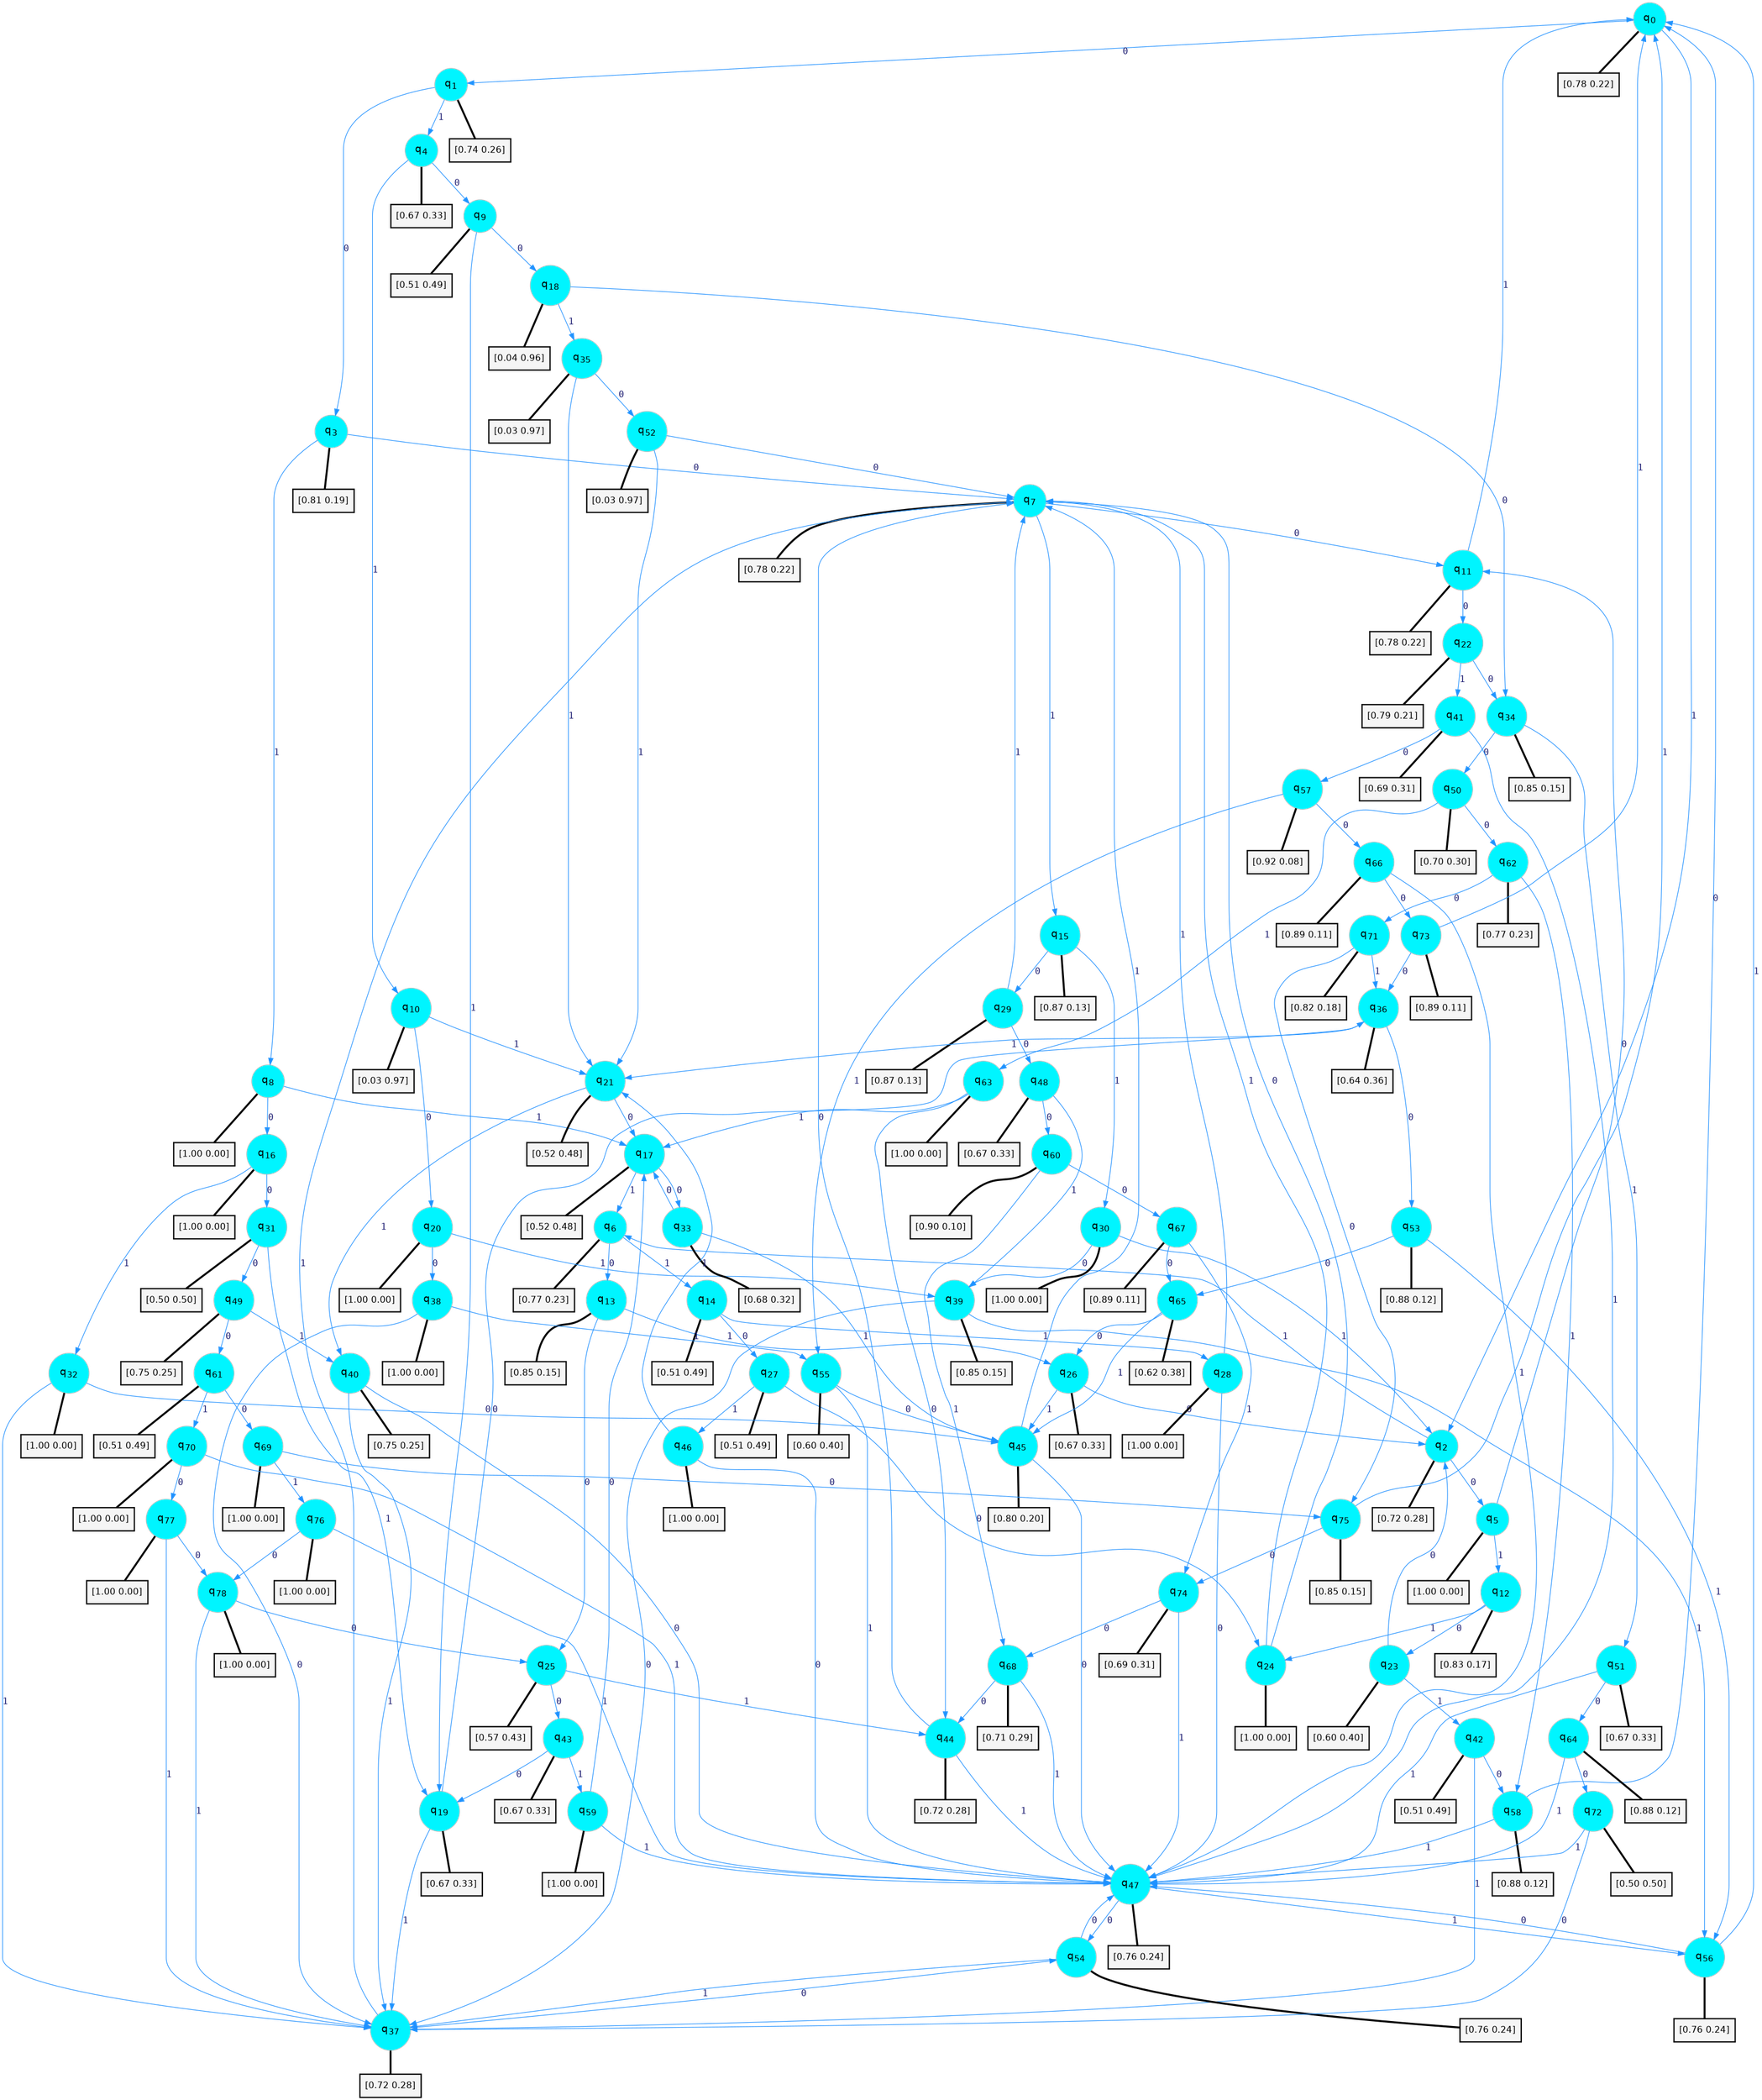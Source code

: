 digraph G {
graph [
bgcolor=transparent, dpi=300, rankdir=TD, size="40,25"];
node [
color=gray, fillcolor=turquoise1, fontcolor=black, fontname=Helvetica, fontsize=16, fontweight=bold, shape=circle, style=filled];
edge [
arrowsize=1, color=dodgerblue1, fontcolor=midnightblue, fontname=courier, fontweight=bold, penwidth=1, style=solid, weight=20];
0[label=<q<SUB>0</SUB>>];
1[label=<q<SUB>1</SUB>>];
2[label=<q<SUB>2</SUB>>];
3[label=<q<SUB>3</SUB>>];
4[label=<q<SUB>4</SUB>>];
5[label=<q<SUB>5</SUB>>];
6[label=<q<SUB>6</SUB>>];
7[label=<q<SUB>7</SUB>>];
8[label=<q<SUB>8</SUB>>];
9[label=<q<SUB>9</SUB>>];
10[label=<q<SUB>10</SUB>>];
11[label=<q<SUB>11</SUB>>];
12[label=<q<SUB>12</SUB>>];
13[label=<q<SUB>13</SUB>>];
14[label=<q<SUB>14</SUB>>];
15[label=<q<SUB>15</SUB>>];
16[label=<q<SUB>16</SUB>>];
17[label=<q<SUB>17</SUB>>];
18[label=<q<SUB>18</SUB>>];
19[label=<q<SUB>19</SUB>>];
20[label=<q<SUB>20</SUB>>];
21[label=<q<SUB>21</SUB>>];
22[label=<q<SUB>22</SUB>>];
23[label=<q<SUB>23</SUB>>];
24[label=<q<SUB>24</SUB>>];
25[label=<q<SUB>25</SUB>>];
26[label=<q<SUB>26</SUB>>];
27[label=<q<SUB>27</SUB>>];
28[label=<q<SUB>28</SUB>>];
29[label=<q<SUB>29</SUB>>];
30[label=<q<SUB>30</SUB>>];
31[label=<q<SUB>31</SUB>>];
32[label=<q<SUB>32</SUB>>];
33[label=<q<SUB>33</SUB>>];
34[label=<q<SUB>34</SUB>>];
35[label=<q<SUB>35</SUB>>];
36[label=<q<SUB>36</SUB>>];
37[label=<q<SUB>37</SUB>>];
38[label=<q<SUB>38</SUB>>];
39[label=<q<SUB>39</SUB>>];
40[label=<q<SUB>40</SUB>>];
41[label=<q<SUB>41</SUB>>];
42[label=<q<SUB>42</SUB>>];
43[label=<q<SUB>43</SUB>>];
44[label=<q<SUB>44</SUB>>];
45[label=<q<SUB>45</SUB>>];
46[label=<q<SUB>46</SUB>>];
47[label=<q<SUB>47</SUB>>];
48[label=<q<SUB>48</SUB>>];
49[label=<q<SUB>49</SUB>>];
50[label=<q<SUB>50</SUB>>];
51[label=<q<SUB>51</SUB>>];
52[label=<q<SUB>52</SUB>>];
53[label=<q<SUB>53</SUB>>];
54[label=<q<SUB>54</SUB>>];
55[label=<q<SUB>55</SUB>>];
56[label=<q<SUB>56</SUB>>];
57[label=<q<SUB>57</SUB>>];
58[label=<q<SUB>58</SUB>>];
59[label=<q<SUB>59</SUB>>];
60[label=<q<SUB>60</SUB>>];
61[label=<q<SUB>61</SUB>>];
62[label=<q<SUB>62</SUB>>];
63[label=<q<SUB>63</SUB>>];
64[label=<q<SUB>64</SUB>>];
65[label=<q<SUB>65</SUB>>];
66[label=<q<SUB>66</SUB>>];
67[label=<q<SUB>67</SUB>>];
68[label=<q<SUB>68</SUB>>];
69[label=<q<SUB>69</SUB>>];
70[label=<q<SUB>70</SUB>>];
71[label=<q<SUB>71</SUB>>];
72[label=<q<SUB>72</SUB>>];
73[label=<q<SUB>73</SUB>>];
74[label=<q<SUB>74</SUB>>];
75[label=<q<SUB>75</SUB>>];
76[label=<q<SUB>76</SUB>>];
77[label=<q<SUB>77</SUB>>];
78[label=<q<SUB>78</SUB>>];
79[label="[0.78 0.22]", shape=box,fontcolor=black, fontname=Helvetica, fontsize=14, penwidth=2, fillcolor=whitesmoke,color=black];
80[label="[0.74 0.26]", shape=box,fontcolor=black, fontname=Helvetica, fontsize=14, penwidth=2, fillcolor=whitesmoke,color=black];
81[label="[0.72 0.28]", shape=box,fontcolor=black, fontname=Helvetica, fontsize=14, penwidth=2, fillcolor=whitesmoke,color=black];
82[label="[0.81 0.19]", shape=box,fontcolor=black, fontname=Helvetica, fontsize=14, penwidth=2, fillcolor=whitesmoke,color=black];
83[label="[0.67 0.33]", shape=box,fontcolor=black, fontname=Helvetica, fontsize=14, penwidth=2, fillcolor=whitesmoke,color=black];
84[label="[1.00 0.00]", shape=box,fontcolor=black, fontname=Helvetica, fontsize=14, penwidth=2, fillcolor=whitesmoke,color=black];
85[label="[0.77 0.23]", shape=box,fontcolor=black, fontname=Helvetica, fontsize=14, penwidth=2, fillcolor=whitesmoke,color=black];
86[label="[0.78 0.22]", shape=box,fontcolor=black, fontname=Helvetica, fontsize=14, penwidth=2, fillcolor=whitesmoke,color=black];
87[label="[1.00 0.00]", shape=box,fontcolor=black, fontname=Helvetica, fontsize=14, penwidth=2, fillcolor=whitesmoke,color=black];
88[label="[0.51 0.49]", shape=box,fontcolor=black, fontname=Helvetica, fontsize=14, penwidth=2, fillcolor=whitesmoke,color=black];
89[label="[0.03 0.97]", shape=box,fontcolor=black, fontname=Helvetica, fontsize=14, penwidth=2, fillcolor=whitesmoke,color=black];
90[label="[0.78 0.22]", shape=box,fontcolor=black, fontname=Helvetica, fontsize=14, penwidth=2, fillcolor=whitesmoke,color=black];
91[label="[0.83 0.17]", shape=box,fontcolor=black, fontname=Helvetica, fontsize=14, penwidth=2, fillcolor=whitesmoke,color=black];
92[label="[0.85 0.15]", shape=box,fontcolor=black, fontname=Helvetica, fontsize=14, penwidth=2, fillcolor=whitesmoke,color=black];
93[label="[0.51 0.49]", shape=box,fontcolor=black, fontname=Helvetica, fontsize=14, penwidth=2, fillcolor=whitesmoke,color=black];
94[label="[0.87 0.13]", shape=box,fontcolor=black, fontname=Helvetica, fontsize=14, penwidth=2, fillcolor=whitesmoke,color=black];
95[label="[1.00 0.00]", shape=box,fontcolor=black, fontname=Helvetica, fontsize=14, penwidth=2, fillcolor=whitesmoke,color=black];
96[label="[0.52 0.48]", shape=box,fontcolor=black, fontname=Helvetica, fontsize=14, penwidth=2, fillcolor=whitesmoke,color=black];
97[label="[0.04 0.96]", shape=box,fontcolor=black, fontname=Helvetica, fontsize=14, penwidth=2, fillcolor=whitesmoke,color=black];
98[label="[0.67 0.33]", shape=box,fontcolor=black, fontname=Helvetica, fontsize=14, penwidth=2, fillcolor=whitesmoke,color=black];
99[label="[1.00 0.00]", shape=box,fontcolor=black, fontname=Helvetica, fontsize=14, penwidth=2, fillcolor=whitesmoke,color=black];
100[label="[0.52 0.48]", shape=box,fontcolor=black, fontname=Helvetica, fontsize=14, penwidth=2, fillcolor=whitesmoke,color=black];
101[label="[0.79 0.21]", shape=box,fontcolor=black, fontname=Helvetica, fontsize=14, penwidth=2, fillcolor=whitesmoke,color=black];
102[label="[0.60 0.40]", shape=box,fontcolor=black, fontname=Helvetica, fontsize=14, penwidth=2, fillcolor=whitesmoke,color=black];
103[label="[1.00 0.00]", shape=box,fontcolor=black, fontname=Helvetica, fontsize=14, penwidth=2, fillcolor=whitesmoke,color=black];
104[label="[0.57 0.43]", shape=box,fontcolor=black, fontname=Helvetica, fontsize=14, penwidth=2, fillcolor=whitesmoke,color=black];
105[label="[0.67 0.33]", shape=box,fontcolor=black, fontname=Helvetica, fontsize=14, penwidth=2, fillcolor=whitesmoke,color=black];
106[label="[0.51 0.49]", shape=box,fontcolor=black, fontname=Helvetica, fontsize=14, penwidth=2, fillcolor=whitesmoke,color=black];
107[label="[1.00 0.00]", shape=box,fontcolor=black, fontname=Helvetica, fontsize=14, penwidth=2, fillcolor=whitesmoke,color=black];
108[label="[0.87 0.13]", shape=box,fontcolor=black, fontname=Helvetica, fontsize=14, penwidth=2, fillcolor=whitesmoke,color=black];
109[label="[1.00 0.00]", shape=box,fontcolor=black, fontname=Helvetica, fontsize=14, penwidth=2, fillcolor=whitesmoke,color=black];
110[label="[0.50 0.50]", shape=box,fontcolor=black, fontname=Helvetica, fontsize=14, penwidth=2, fillcolor=whitesmoke,color=black];
111[label="[1.00 0.00]", shape=box,fontcolor=black, fontname=Helvetica, fontsize=14, penwidth=2, fillcolor=whitesmoke,color=black];
112[label="[0.68 0.32]", shape=box,fontcolor=black, fontname=Helvetica, fontsize=14, penwidth=2, fillcolor=whitesmoke,color=black];
113[label="[0.85 0.15]", shape=box,fontcolor=black, fontname=Helvetica, fontsize=14, penwidth=2, fillcolor=whitesmoke,color=black];
114[label="[0.03 0.97]", shape=box,fontcolor=black, fontname=Helvetica, fontsize=14, penwidth=2, fillcolor=whitesmoke,color=black];
115[label="[0.64 0.36]", shape=box,fontcolor=black, fontname=Helvetica, fontsize=14, penwidth=2, fillcolor=whitesmoke,color=black];
116[label="[0.72 0.28]", shape=box,fontcolor=black, fontname=Helvetica, fontsize=14, penwidth=2, fillcolor=whitesmoke,color=black];
117[label="[1.00 0.00]", shape=box,fontcolor=black, fontname=Helvetica, fontsize=14, penwidth=2, fillcolor=whitesmoke,color=black];
118[label="[0.85 0.15]", shape=box,fontcolor=black, fontname=Helvetica, fontsize=14, penwidth=2, fillcolor=whitesmoke,color=black];
119[label="[0.75 0.25]", shape=box,fontcolor=black, fontname=Helvetica, fontsize=14, penwidth=2, fillcolor=whitesmoke,color=black];
120[label="[0.69 0.31]", shape=box,fontcolor=black, fontname=Helvetica, fontsize=14, penwidth=2, fillcolor=whitesmoke,color=black];
121[label="[0.51 0.49]", shape=box,fontcolor=black, fontname=Helvetica, fontsize=14, penwidth=2, fillcolor=whitesmoke,color=black];
122[label="[0.67 0.33]", shape=box,fontcolor=black, fontname=Helvetica, fontsize=14, penwidth=2, fillcolor=whitesmoke,color=black];
123[label="[0.72 0.28]", shape=box,fontcolor=black, fontname=Helvetica, fontsize=14, penwidth=2, fillcolor=whitesmoke,color=black];
124[label="[0.80 0.20]", shape=box,fontcolor=black, fontname=Helvetica, fontsize=14, penwidth=2, fillcolor=whitesmoke,color=black];
125[label="[1.00 0.00]", shape=box,fontcolor=black, fontname=Helvetica, fontsize=14, penwidth=2, fillcolor=whitesmoke,color=black];
126[label="[0.76 0.24]", shape=box,fontcolor=black, fontname=Helvetica, fontsize=14, penwidth=2, fillcolor=whitesmoke,color=black];
127[label="[0.67 0.33]", shape=box,fontcolor=black, fontname=Helvetica, fontsize=14, penwidth=2, fillcolor=whitesmoke,color=black];
128[label="[0.75 0.25]", shape=box,fontcolor=black, fontname=Helvetica, fontsize=14, penwidth=2, fillcolor=whitesmoke,color=black];
129[label="[0.70 0.30]", shape=box,fontcolor=black, fontname=Helvetica, fontsize=14, penwidth=2, fillcolor=whitesmoke,color=black];
130[label="[0.67 0.33]", shape=box,fontcolor=black, fontname=Helvetica, fontsize=14, penwidth=2, fillcolor=whitesmoke,color=black];
131[label="[0.03 0.97]", shape=box,fontcolor=black, fontname=Helvetica, fontsize=14, penwidth=2, fillcolor=whitesmoke,color=black];
132[label="[0.88 0.12]", shape=box,fontcolor=black, fontname=Helvetica, fontsize=14, penwidth=2, fillcolor=whitesmoke,color=black];
133[label="[0.76 0.24]", shape=box,fontcolor=black, fontname=Helvetica, fontsize=14, penwidth=2, fillcolor=whitesmoke,color=black];
134[label="[0.60 0.40]", shape=box,fontcolor=black, fontname=Helvetica, fontsize=14, penwidth=2, fillcolor=whitesmoke,color=black];
135[label="[0.76 0.24]", shape=box,fontcolor=black, fontname=Helvetica, fontsize=14, penwidth=2, fillcolor=whitesmoke,color=black];
136[label="[0.92 0.08]", shape=box,fontcolor=black, fontname=Helvetica, fontsize=14, penwidth=2, fillcolor=whitesmoke,color=black];
137[label="[0.88 0.12]", shape=box,fontcolor=black, fontname=Helvetica, fontsize=14, penwidth=2, fillcolor=whitesmoke,color=black];
138[label="[1.00 0.00]", shape=box,fontcolor=black, fontname=Helvetica, fontsize=14, penwidth=2, fillcolor=whitesmoke,color=black];
139[label="[0.90 0.10]", shape=box,fontcolor=black, fontname=Helvetica, fontsize=14, penwidth=2, fillcolor=whitesmoke,color=black];
140[label="[0.51 0.49]", shape=box,fontcolor=black, fontname=Helvetica, fontsize=14, penwidth=2, fillcolor=whitesmoke,color=black];
141[label="[0.77 0.23]", shape=box,fontcolor=black, fontname=Helvetica, fontsize=14, penwidth=2, fillcolor=whitesmoke,color=black];
142[label="[1.00 0.00]", shape=box,fontcolor=black, fontname=Helvetica, fontsize=14, penwidth=2, fillcolor=whitesmoke,color=black];
143[label="[0.88 0.12]", shape=box,fontcolor=black, fontname=Helvetica, fontsize=14, penwidth=2, fillcolor=whitesmoke,color=black];
144[label="[0.62 0.38]", shape=box,fontcolor=black, fontname=Helvetica, fontsize=14, penwidth=2, fillcolor=whitesmoke,color=black];
145[label="[0.89 0.11]", shape=box,fontcolor=black, fontname=Helvetica, fontsize=14, penwidth=2, fillcolor=whitesmoke,color=black];
146[label="[0.89 0.11]", shape=box,fontcolor=black, fontname=Helvetica, fontsize=14, penwidth=2, fillcolor=whitesmoke,color=black];
147[label="[0.71 0.29]", shape=box,fontcolor=black, fontname=Helvetica, fontsize=14, penwidth=2, fillcolor=whitesmoke,color=black];
148[label="[1.00 0.00]", shape=box,fontcolor=black, fontname=Helvetica, fontsize=14, penwidth=2, fillcolor=whitesmoke,color=black];
149[label="[1.00 0.00]", shape=box,fontcolor=black, fontname=Helvetica, fontsize=14, penwidth=2, fillcolor=whitesmoke,color=black];
150[label="[0.82 0.18]", shape=box,fontcolor=black, fontname=Helvetica, fontsize=14, penwidth=2, fillcolor=whitesmoke,color=black];
151[label="[0.50 0.50]", shape=box,fontcolor=black, fontname=Helvetica, fontsize=14, penwidth=2, fillcolor=whitesmoke,color=black];
152[label="[0.89 0.11]", shape=box,fontcolor=black, fontname=Helvetica, fontsize=14, penwidth=2, fillcolor=whitesmoke,color=black];
153[label="[0.69 0.31]", shape=box,fontcolor=black, fontname=Helvetica, fontsize=14, penwidth=2, fillcolor=whitesmoke,color=black];
154[label="[0.85 0.15]", shape=box,fontcolor=black, fontname=Helvetica, fontsize=14, penwidth=2, fillcolor=whitesmoke,color=black];
155[label="[1.00 0.00]", shape=box,fontcolor=black, fontname=Helvetica, fontsize=14, penwidth=2, fillcolor=whitesmoke,color=black];
156[label="[1.00 0.00]", shape=box,fontcolor=black, fontname=Helvetica, fontsize=14, penwidth=2, fillcolor=whitesmoke,color=black];
157[label="[1.00 0.00]", shape=box,fontcolor=black, fontname=Helvetica, fontsize=14, penwidth=2, fillcolor=whitesmoke,color=black];
0->1 [label=0];
0->2 [label=1];
0->79 [arrowhead=none, penwidth=3,color=black];
1->3 [label=0];
1->4 [label=1];
1->80 [arrowhead=none, penwidth=3,color=black];
2->5 [label=0];
2->6 [label=1];
2->81 [arrowhead=none, penwidth=3,color=black];
3->7 [label=0];
3->8 [label=1];
3->82 [arrowhead=none, penwidth=3,color=black];
4->9 [label=0];
4->10 [label=1];
4->83 [arrowhead=none, penwidth=3,color=black];
5->11 [label=0];
5->12 [label=1];
5->84 [arrowhead=none, penwidth=3,color=black];
6->13 [label=0];
6->14 [label=1];
6->85 [arrowhead=none, penwidth=3,color=black];
7->11 [label=0];
7->15 [label=1];
7->86 [arrowhead=none, penwidth=3,color=black];
8->16 [label=0];
8->17 [label=1];
8->87 [arrowhead=none, penwidth=3,color=black];
9->18 [label=0];
9->19 [label=1];
9->88 [arrowhead=none, penwidth=3,color=black];
10->20 [label=0];
10->21 [label=1];
10->89 [arrowhead=none, penwidth=3,color=black];
11->22 [label=0];
11->0 [label=1];
11->90 [arrowhead=none, penwidth=3,color=black];
12->23 [label=0];
12->24 [label=1];
12->91 [arrowhead=none, penwidth=3,color=black];
13->25 [label=0];
13->26 [label=1];
13->92 [arrowhead=none, penwidth=3,color=black];
14->27 [label=0];
14->28 [label=1];
14->93 [arrowhead=none, penwidth=3,color=black];
15->29 [label=0];
15->30 [label=1];
15->94 [arrowhead=none, penwidth=3,color=black];
16->31 [label=0];
16->32 [label=1];
16->95 [arrowhead=none, penwidth=3,color=black];
17->33 [label=0];
17->6 [label=1];
17->96 [arrowhead=none, penwidth=3,color=black];
18->34 [label=0];
18->35 [label=1];
18->97 [arrowhead=none, penwidth=3,color=black];
19->36 [label=0];
19->37 [label=1];
19->98 [arrowhead=none, penwidth=3,color=black];
20->38 [label=0];
20->39 [label=1];
20->99 [arrowhead=none, penwidth=3,color=black];
21->17 [label=0];
21->40 [label=1];
21->100 [arrowhead=none, penwidth=3,color=black];
22->34 [label=0];
22->41 [label=1];
22->101 [arrowhead=none, penwidth=3,color=black];
23->2 [label=0];
23->42 [label=1];
23->102 [arrowhead=none, penwidth=3,color=black];
24->7 [label=0];
24->7 [label=1];
24->103 [arrowhead=none, penwidth=3,color=black];
25->43 [label=0];
25->44 [label=1];
25->104 [arrowhead=none, penwidth=3,color=black];
26->2 [label=0];
26->45 [label=1];
26->105 [arrowhead=none, penwidth=3,color=black];
27->24 [label=0];
27->46 [label=1];
27->106 [arrowhead=none, penwidth=3,color=black];
28->47 [label=0];
28->7 [label=1];
28->107 [arrowhead=none, penwidth=3,color=black];
29->48 [label=0];
29->7 [label=1];
29->108 [arrowhead=none, penwidth=3,color=black];
30->39 [label=0];
30->2 [label=1];
30->109 [arrowhead=none, penwidth=3,color=black];
31->49 [label=0];
31->19 [label=1];
31->110 [arrowhead=none, penwidth=3,color=black];
32->45 [label=0];
32->37 [label=1];
32->111 [arrowhead=none, penwidth=3,color=black];
33->17 [label=0];
33->45 [label=1];
33->112 [arrowhead=none, penwidth=3,color=black];
34->50 [label=0];
34->51 [label=1];
34->113 [arrowhead=none, penwidth=3,color=black];
35->52 [label=0];
35->21 [label=1];
35->114 [arrowhead=none, penwidth=3,color=black];
36->53 [label=0];
36->21 [label=1];
36->115 [arrowhead=none, penwidth=3,color=black];
37->54 [label=0];
37->7 [label=1];
37->116 [arrowhead=none, penwidth=3,color=black];
38->37 [label=0];
38->55 [label=1];
38->117 [arrowhead=none, penwidth=3,color=black];
39->37 [label=0];
39->56 [label=1];
39->118 [arrowhead=none, penwidth=3,color=black];
40->47 [label=0];
40->37 [label=1];
40->119 [arrowhead=none, penwidth=3,color=black];
41->57 [label=0];
41->47 [label=1];
41->120 [arrowhead=none, penwidth=3,color=black];
42->58 [label=0];
42->37 [label=1];
42->121 [arrowhead=none, penwidth=3,color=black];
43->19 [label=0];
43->59 [label=1];
43->122 [arrowhead=none, penwidth=3,color=black];
44->7 [label=0];
44->47 [label=1];
44->123 [arrowhead=none, penwidth=3,color=black];
45->47 [label=0];
45->7 [label=1];
45->124 [arrowhead=none, penwidth=3,color=black];
46->47 [label=0];
46->21 [label=1];
46->125 [arrowhead=none, penwidth=3,color=black];
47->54 [label=0];
47->56 [label=1];
47->126 [arrowhead=none, penwidth=3,color=black];
48->60 [label=0];
48->39 [label=1];
48->127 [arrowhead=none, penwidth=3,color=black];
49->61 [label=0];
49->40 [label=1];
49->128 [arrowhead=none, penwidth=3,color=black];
50->62 [label=0];
50->63 [label=1];
50->129 [arrowhead=none, penwidth=3,color=black];
51->64 [label=0];
51->47 [label=1];
51->130 [arrowhead=none, penwidth=3,color=black];
52->7 [label=0];
52->21 [label=1];
52->131 [arrowhead=none, penwidth=3,color=black];
53->65 [label=0];
53->56 [label=1];
53->132 [arrowhead=none, penwidth=3,color=black];
54->47 [label=0];
54->37 [label=1];
54->133 [arrowhead=none, penwidth=3,color=black];
55->45 [label=0];
55->47 [label=1];
55->134 [arrowhead=none, penwidth=3,color=black];
56->47 [label=0];
56->0 [label=1];
56->135 [arrowhead=none, penwidth=3,color=black];
57->66 [label=0];
57->55 [label=1];
57->136 [arrowhead=none, penwidth=3,color=black];
58->0 [label=0];
58->47 [label=1];
58->137 [arrowhead=none, penwidth=3,color=black];
59->17 [label=0];
59->47 [label=1];
59->138 [arrowhead=none, penwidth=3,color=black];
60->67 [label=0];
60->68 [label=1];
60->139 [arrowhead=none, penwidth=3,color=black];
61->69 [label=0];
61->70 [label=1];
61->140 [arrowhead=none, penwidth=3,color=black];
62->71 [label=0];
62->58 [label=1];
62->141 [arrowhead=none, penwidth=3,color=black];
63->44 [label=0];
63->17 [label=1];
63->142 [arrowhead=none, penwidth=3,color=black];
64->72 [label=0];
64->47 [label=1];
64->143 [arrowhead=none, penwidth=3,color=black];
65->26 [label=0];
65->45 [label=1];
65->144 [arrowhead=none, penwidth=3,color=black];
66->73 [label=0];
66->47 [label=1];
66->145 [arrowhead=none, penwidth=3,color=black];
67->65 [label=0];
67->74 [label=1];
67->146 [arrowhead=none, penwidth=3,color=black];
68->44 [label=0];
68->47 [label=1];
68->147 [arrowhead=none, penwidth=3,color=black];
69->75 [label=0];
69->76 [label=1];
69->148 [arrowhead=none, penwidth=3,color=black];
70->77 [label=0];
70->47 [label=1];
70->149 [arrowhead=none, penwidth=3,color=black];
71->75 [label=0];
71->36 [label=1];
71->150 [arrowhead=none, penwidth=3,color=black];
72->37 [label=0];
72->47 [label=1];
72->151 [arrowhead=none, penwidth=3,color=black];
73->36 [label=0];
73->0 [label=1];
73->152 [arrowhead=none, penwidth=3,color=black];
74->68 [label=0];
74->47 [label=1];
74->153 [arrowhead=none, penwidth=3,color=black];
75->74 [label=0];
75->0 [label=1];
75->154 [arrowhead=none, penwidth=3,color=black];
76->78 [label=0];
76->47 [label=1];
76->155 [arrowhead=none, penwidth=3,color=black];
77->78 [label=0];
77->37 [label=1];
77->156 [arrowhead=none, penwidth=3,color=black];
78->25 [label=0];
78->37 [label=1];
78->157 [arrowhead=none, penwidth=3,color=black];
}

